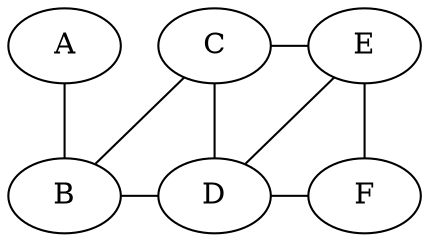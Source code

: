 graph G1
{
  {
    rank = same;
    A
    C
    E
  }

 {
   rank = same;
   B;
   D;
   F;
  }
  A -- B
  B -- C
  B -- D
  C -- D
  C -- E
  D -- E
  D -- F
  E -- F
}